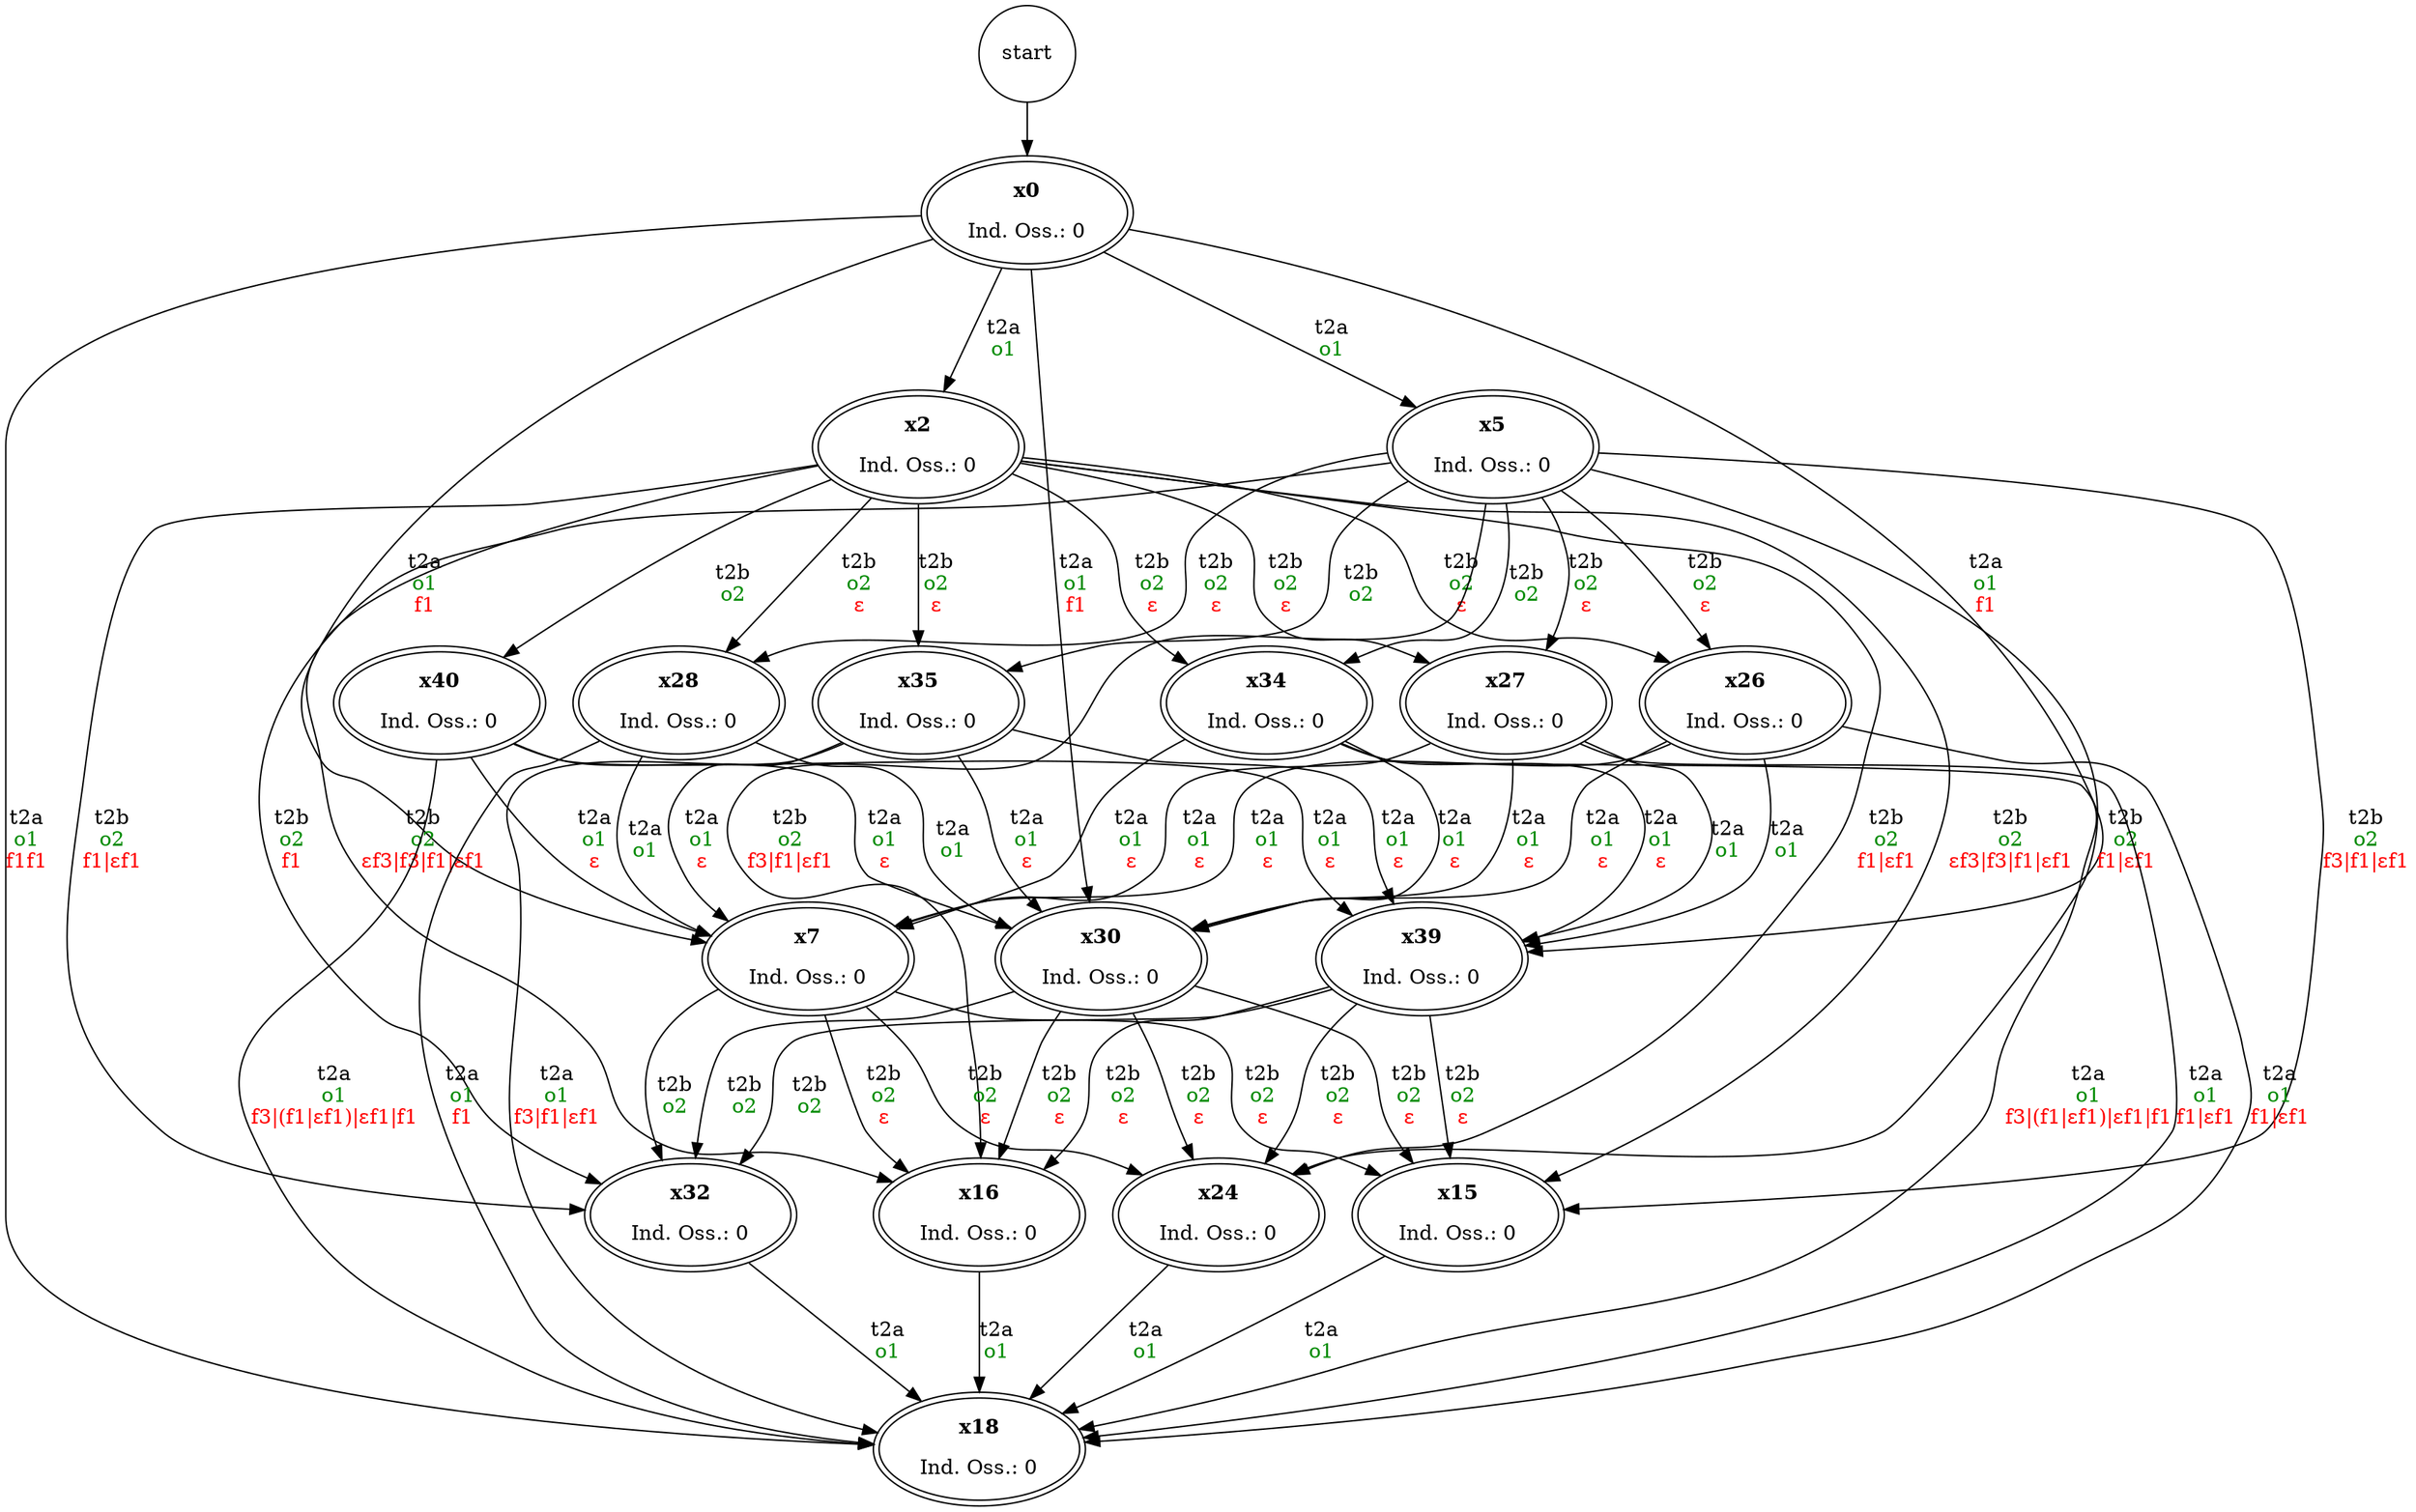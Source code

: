 digraph SpazioComportamentale {
    // ARCHI
    start	->	nx0
	nx0	->	nx2 [label=<<br/>t2a<br/><font color="green4">o1</font>>]
	nx0	->	nx5 [label=<<br/>t2a<br/><font color="green4">o1</font>>]
	nx0	->	nx7 [label=<<br/>t2a<br/><font color="green4">o1</font><br/><font color="red">f1</font>>]
	nx0	->	nx30 [label=<<br/>t2a<br/><font color="green4">o1</font><br/><font color="red">f1</font>>]
	nx0	->	nx18 [label=<<br/>t2a<br/><font color="green4">o1</font><br/><font color="red">f1f1</font>>]
	nx0	->	nx39 [label=<<br/>t2a<br/><font color="green4">o1</font><br/><font color="red">f1</font>>]
	nx2	->	nx15 [label=<<br/>t2b<br/><font color="green4">o2</font><br/><font color="red">εf3|f3|f1|εf1</font>>]
	nx2	->	nx16 [label=<<br/>t2b<br/><font color="green4">o2</font><br/><font color="red">εf3|f3|f1|εf1</font>>]
	nx2	->	nx24 [label=<<br/>t2b<br/><font color="green4">o2</font><br/><font color="red">f1|εf1</font>>]
	nx2	->	nx26 [label=<<br/>t2b<br/><font color="green4">o2</font><br/><font color="red">ε</font>>]
	nx2	->	nx27 [label=<<br/>t2b<br/><font color="green4">o2</font><br/><font color="red">ε</font>>]
	nx2	->	nx28 [label=<<br/>t2b<br/><font color="green4">o2</font><br/><font color="red">ε</font>>]
	nx2	->	nx32 [label=<<br/>t2b<br/><font color="green4">o2</font><br/><font color="red">f1|εf1</font>>]
	nx2	->	nx34 [label=<<br/>t2b<br/><font color="green4">o2</font><br/><font color="red">ε</font>>]
	nx2	->	nx35 [label=<<br/>t2b<br/><font color="green4">o2</font><br/><font color="red">ε</font>>]
	nx2	->	nx40 [label=<<br/>t2b<br/><font color="green4">o2</font>>]
	nx39	->	nx15 [label=<<br/>t2b<br/><font color="green4">o2</font><br/><font color="red">ε</font>>]
	nx39	->	nx16 [label=<<br/>t2b<br/><font color="green4">o2</font><br/><font color="red">ε</font>>]
	nx39	->	nx24 [label=<<br/>t2b<br/><font color="green4">o2</font><br/><font color="red">ε</font>>]
	nx39	->	nx32 [label=<<br/>t2b<br/><font color="green4">o2</font>>]
	nx5	->	nx15 [label=<<br/>t2b<br/><font color="green4">o2</font><br/><font color="red">f3|f1|εf1</font>>]
	nx5	->	nx16 [label=<<br/>t2b<br/><font color="green4">o2</font><br/><font color="red">f3|f1|εf1</font>>]
	nx5	->	nx24 [label=<<br/>t2b<br/><font color="green4">o2</font><br/><font color="red">f1|εf1</font>>]
	nx5	->	nx26 [label=<<br/>t2b<br/><font color="green4">o2</font><br/><font color="red">ε</font>>]
	nx5	->	nx27 [label=<<br/>t2b<br/><font color="green4">o2</font><br/><font color="red">ε</font>>]
	nx5	->	nx28 [label=<<br/>t2b<br/><font color="green4">o2</font><br/><font color="red">ε</font>>]
	nx5	->	nx32 [label=<<br/>t2b<br/><font color="green4">o2</font><br/><font color="red">f1</font>>]
	nx5	->	nx34 [label=<<br/>t2b<br/><font color="green4">o2</font>>]
	nx5	->	nx35 [label=<<br/>t2b<br/><font color="green4">o2</font>>]
	nx7	->	nx15 [label=<<br/>t2b<br/><font color="green4">o2</font><br/><font color="red">ε</font>>]
	nx7	->	nx16 [label=<<br/>t2b<br/><font color="green4">o2</font><br/><font color="red">ε</font>>]
	nx7	->	nx24 [label=<<br/>t2b<br/><font color="green4">o2</font><br/><font color="red">ε</font>>]
	nx7	->	nx32 [label=<<br/>t2b<br/><font color="green4">o2</font>>]
	nx34	->	nx18 [label=<<br/>t2a<br/><font color="green4">o1</font><br/><font color="red">f3|(f1|εf1)|εf1|f1</font>>]
	nx34	->	nx7 [label=<<br/>t2a<br/><font color="green4">o1</font><br/><font color="red">ε</font>>]
	nx34	->	nx30 [label=<<br/>t2a<br/><font color="green4">o1</font><br/><font color="red">ε</font>>]
	nx34	->	nx39 [label=<<br/>t2a<br/><font color="green4">o1</font><br/><font color="red">ε</font>>]
	nx15	->	nx18 [label=<<br/>t2a<br/><font color="green4">o1</font>>]
	nx16	->	nx18 [label=<<br/>t2a<br/><font color="green4">o1</font>>]
	nx26	->	nx18 [label=<<br/>t2a<br/><font color="green4">o1</font><br/><font color="red">f1|εf1</font>>]
	nx26	->	nx7 [label=<<br/>t2a<br/><font color="green4">o1</font><br/><font color="red">ε</font>>]
	nx26	->	nx30 [label=<<br/>t2a<br/><font color="green4">o1</font><br/><font color="red">ε</font>>]
	nx26	->	nx39 [label=<<br/>t2a<br/><font color="green4">o1</font>>]
	nx24	->	nx18 [label=<<br/>t2a<br/><font color="green4">o1</font>>]
	nx27	->	nx18 [label=<<br/>t2a<br/><font color="green4">o1</font><br/><font color="red">f1|εf1</font>>]
	nx27	->	nx7 [label=<<br/>t2a<br/><font color="green4">o1</font><br/><font color="red">ε</font>>]
	nx27	->	nx30 [label=<<br/>t2a<br/><font color="green4">o1</font><br/><font color="red">ε</font>>]
	nx27	->	nx39 [label=<<br/>t2a<br/><font color="green4">o1</font>>]
	nx28	->	nx18 [label=<<br/>t2a<br/><font color="green4">o1</font><br/><font color="red">f1</font>>]
	nx28	->	nx7 [label=<<br/>t2a<br/><font color="green4">o1</font>>]
	nx28	->	nx30 [label=<<br/>t2a<br/><font color="green4">o1</font>>]
	nx32	->	nx18 [label=<<br/>t2a<br/><font color="green4">o1</font>>]
	nx35	->	nx18 [label=<<br/>t2a<br/><font color="green4">o1</font><br/><font color="red">f3|f1|εf1</font>>]
	nx35	->	nx7 [label=<<br/>t2a<br/><font color="green4">o1</font><br/><font color="red">ε</font>>]
	nx35	->	nx30 [label=<<br/>t2a<br/><font color="green4">o1</font><br/><font color="red">ε</font>>]
	nx35	->	nx39 [label=<<br/>t2a<br/><font color="green4">o1</font><br/><font color="red">ε</font>>]
	nx30	->	nx15 [label=<<br/>t2b<br/><font color="green4">o2</font><br/><font color="red">ε</font>>]
	nx30	->	nx16 [label=<<br/>t2b<br/><font color="green4">o2</font><br/><font color="red">ε</font>>]
	nx30	->	nx24 [label=<<br/>t2b<br/><font color="green4">o2</font><br/><font color="red">ε</font>>]
	nx30	->	nx32 [label=<<br/>t2b<br/><font color="green4">o2</font>>]
	nx40	->	nx18 [label=<<br/>t2a<br/><font color="green4">o1</font><br/><font color="red">f3|(f1|εf1)|εf1|f1</font>>]
	nx40	->	nx7 [label=<<br/>t2a<br/><font color="green4">o1</font><br/><font color="red">ε</font>>]
	nx40	->	nx30 [label=<<br/>t2a<br/><font color="green4">o1</font><br/><font color="red">ε</font>>]
	nx40	->	nx39 [label=<<br/>t2a<br/><font color="green4">o1</font><br/><font color="red">ε</font>>]

    // NODI
    start[shape="circle"]
	nx0 [label=<<b>x0</b><br/> <br/>Ind. Oss.: 0> peripheries=2]
	nx2 [label=<<b>x2</b><br/> <br/>Ind. Oss.: 0> peripheries=2]
	nx39 [label=<<b>x39</b><br/> <br/>Ind. Oss.: 0> peripheries=2]
	nx5 [label=<<b>x5</b><br/> <br/>Ind. Oss.: 0> peripheries=2]
	nx7 [label=<<b>x7</b><br/> <br/>Ind. Oss.: 0> peripheries=2]
	nx34 [label=<<b>x34</b><br/> <br/>Ind. Oss.: 0> peripheries=2]
	nx15 [label=<<b>x15</b><br/> <br/>Ind. Oss.: 0> peripheries=2]
	nx16 [label=<<b>x16</b><br/> <br/>Ind. Oss.: 0> peripheries=2]
	nx18 [label=<<b>x18</b><br/> <br/>Ind. Oss.: 0> peripheries=2]
	nx26 [label=<<b>x26</b><br/> <br/>Ind. Oss.: 0> peripheries=2]
	nx24 [label=<<b>x24</b><br/> <br/>Ind. Oss.: 0> peripheries=2]
	nx27 [label=<<b>x27</b><br/> <br/>Ind. Oss.: 0> peripheries=2]
	nx28 [label=<<b>x28</b><br/> <br/>Ind. Oss.: 0> peripheries=2]
	nx32 [label=<<b>x32</b><br/> <br/>Ind. Oss.: 0> peripheries=2]
	nx35 [label=<<b>x35</b><br/> <br/>Ind. Oss.: 0> peripheries=2]
	nx30 [label=<<b>x30</b><br/> <br/>Ind. Oss.: 0> peripheries=2]
	nx40 [label=<<b>x40</b><br/> <br/>Ind. Oss.: 0> peripheries=2]
}
